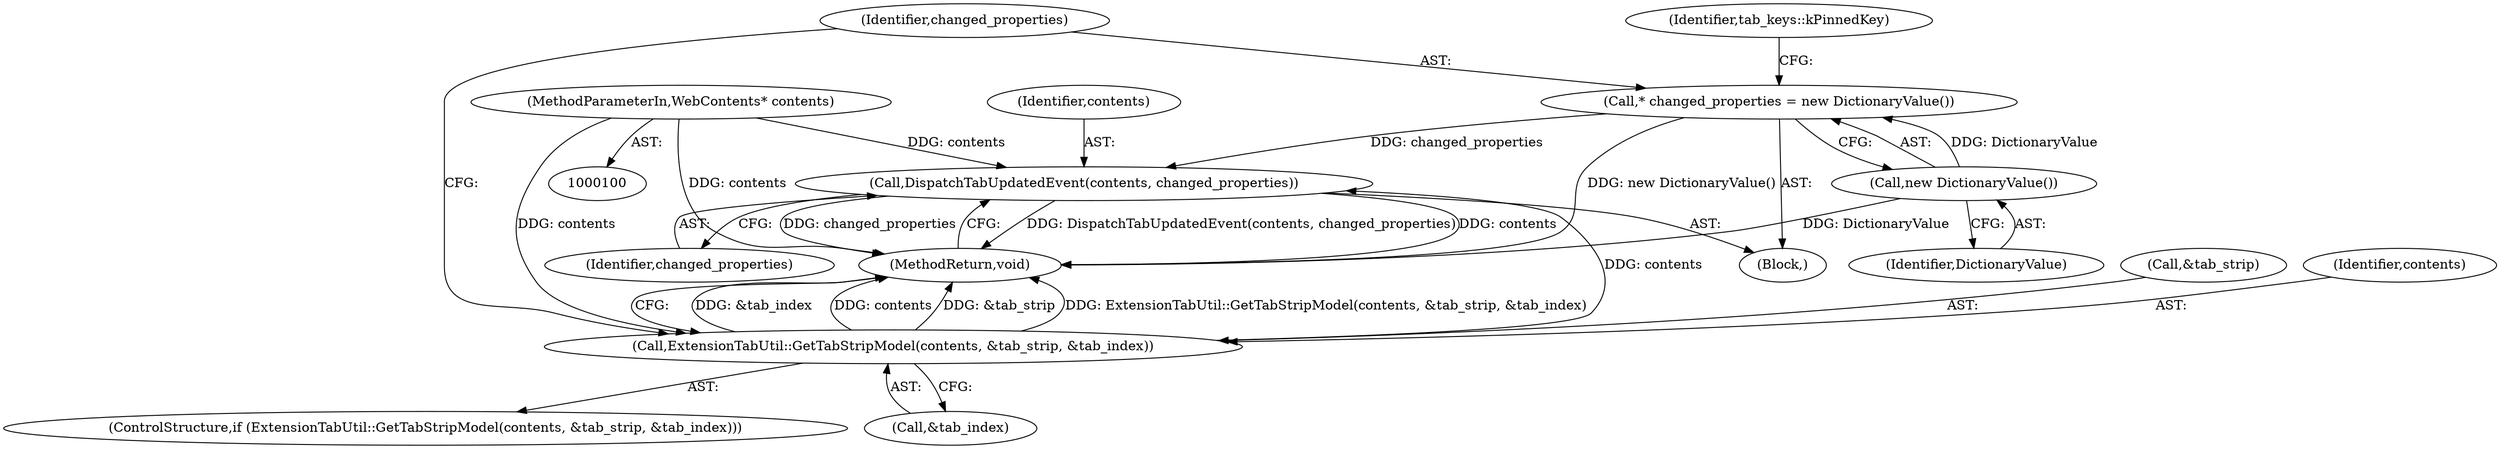 digraph "1_Chrome_f7ae1f7a918f1973dca241a7a23169906eaf4fe3_4@pointer" {
"1000126" [label="(Call,DispatchTabUpdatedEvent(contents, changed_properties))"];
"1000110" [label="(Call,ExtensionTabUtil::GetTabStripModel(contents, &tab_strip, &tab_index))"];
"1000101" [label="(MethodParameterIn,WebContents* contents)"];
"1000118" [label="(Call,* changed_properties = new DictionaryValue())"];
"1000120" [label="(Call,new DictionaryValue())"];
"1000116" [label="(Block,)"];
"1000109" [label="(ControlStructure,if (ExtensionTabUtil::GetTabStripModel(contents, &tab_strip, &tab_index)))"];
"1000119" [label="(Identifier,changed_properties)"];
"1000114" [label="(Call,&tab_index)"];
"1000128" [label="(Identifier,changed_properties)"];
"1000123" [label="(Identifier,tab_keys::kPinnedKey)"];
"1000112" [label="(Call,&tab_strip)"];
"1000111" [label="(Identifier,contents)"];
"1000110" [label="(Call,ExtensionTabUtil::GetTabStripModel(contents, &tab_strip, &tab_index))"];
"1000101" [label="(MethodParameterIn,WebContents* contents)"];
"1000120" [label="(Call,new DictionaryValue())"];
"1000121" [label="(Identifier,DictionaryValue)"];
"1000129" [label="(MethodReturn,void)"];
"1000127" [label="(Identifier,contents)"];
"1000118" [label="(Call,* changed_properties = new DictionaryValue())"];
"1000126" [label="(Call,DispatchTabUpdatedEvent(contents, changed_properties))"];
"1000126" -> "1000116"  [label="AST: "];
"1000126" -> "1000128"  [label="CFG: "];
"1000127" -> "1000126"  [label="AST: "];
"1000128" -> "1000126"  [label="AST: "];
"1000129" -> "1000126"  [label="CFG: "];
"1000126" -> "1000129"  [label="DDG: DispatchTabUpdatedEvent(contents, changed_properties)"];
"1000126" -> "1000129"  [label="DDG: contents"];
"1000126" -> "1000129"  [label="DDG: changed_properties"];
"1000110" -> "1000126"  [label="DDG: contents"];
"1000101" -> "1000126"  [label="DDG: contents"];
"1000118" -> "1000126"  [label="DDG: changed_properties"];
"1000110" -> "1000109"  [label="AST: "];
"1000110" -> "1000114"  [label="CFG: "];
"1000111" -> "1000110"  [label="AST: "];
"1000112" -> "1000110"  [label="AST: "];
"1000114" -> "1000110"  [label="AST: "];
"1000119" -> "1000110"  [label="CFG: "];
"1000129" -> "1000110"  [label="CFG: "];
"1000110" -> "1000129"  [label="DDG: &tab_index"];
"1000110" -> "1000129"  [label="DDG: contents"];
"1000110" -> "1000129"  [label="DDG: &tab_strip"];
"1000110" -> "1000129"  [label="DDG: ExtensionTabUtil::GetTabStripModel(contents, &tab_strip, &tab_index)"];
"1000101" -> "1000110"  [label="DDG: contents"];
"1000101" -> "1000100"  [label="AST: "];
"1000101" -> "1000129"  [label="DDG: contents"];
"1000118" -> "1000116"  [label="AST: "];
"1000118" -> "1000120"  [label="CFG: "];
"1000119" -> "1000118"  [label="AST: "];
"1000120" -> "1000118"  [label="AST: "];
"1000123" -> "1000118"  [label="CFG: "];
"1000118" -> "1000129"  [label="DDG: new DictionaryValue()"];
"1000120" -> "1000118"  [label="DDG: DictionaryValue"];
"1000120" -> "1000121"  [label="CFG: "];
"1000121" -> "1000120"  [label="AST: "];
"1000120" -> "1000129"  [label="DDG: DictionaryValue"];
}
